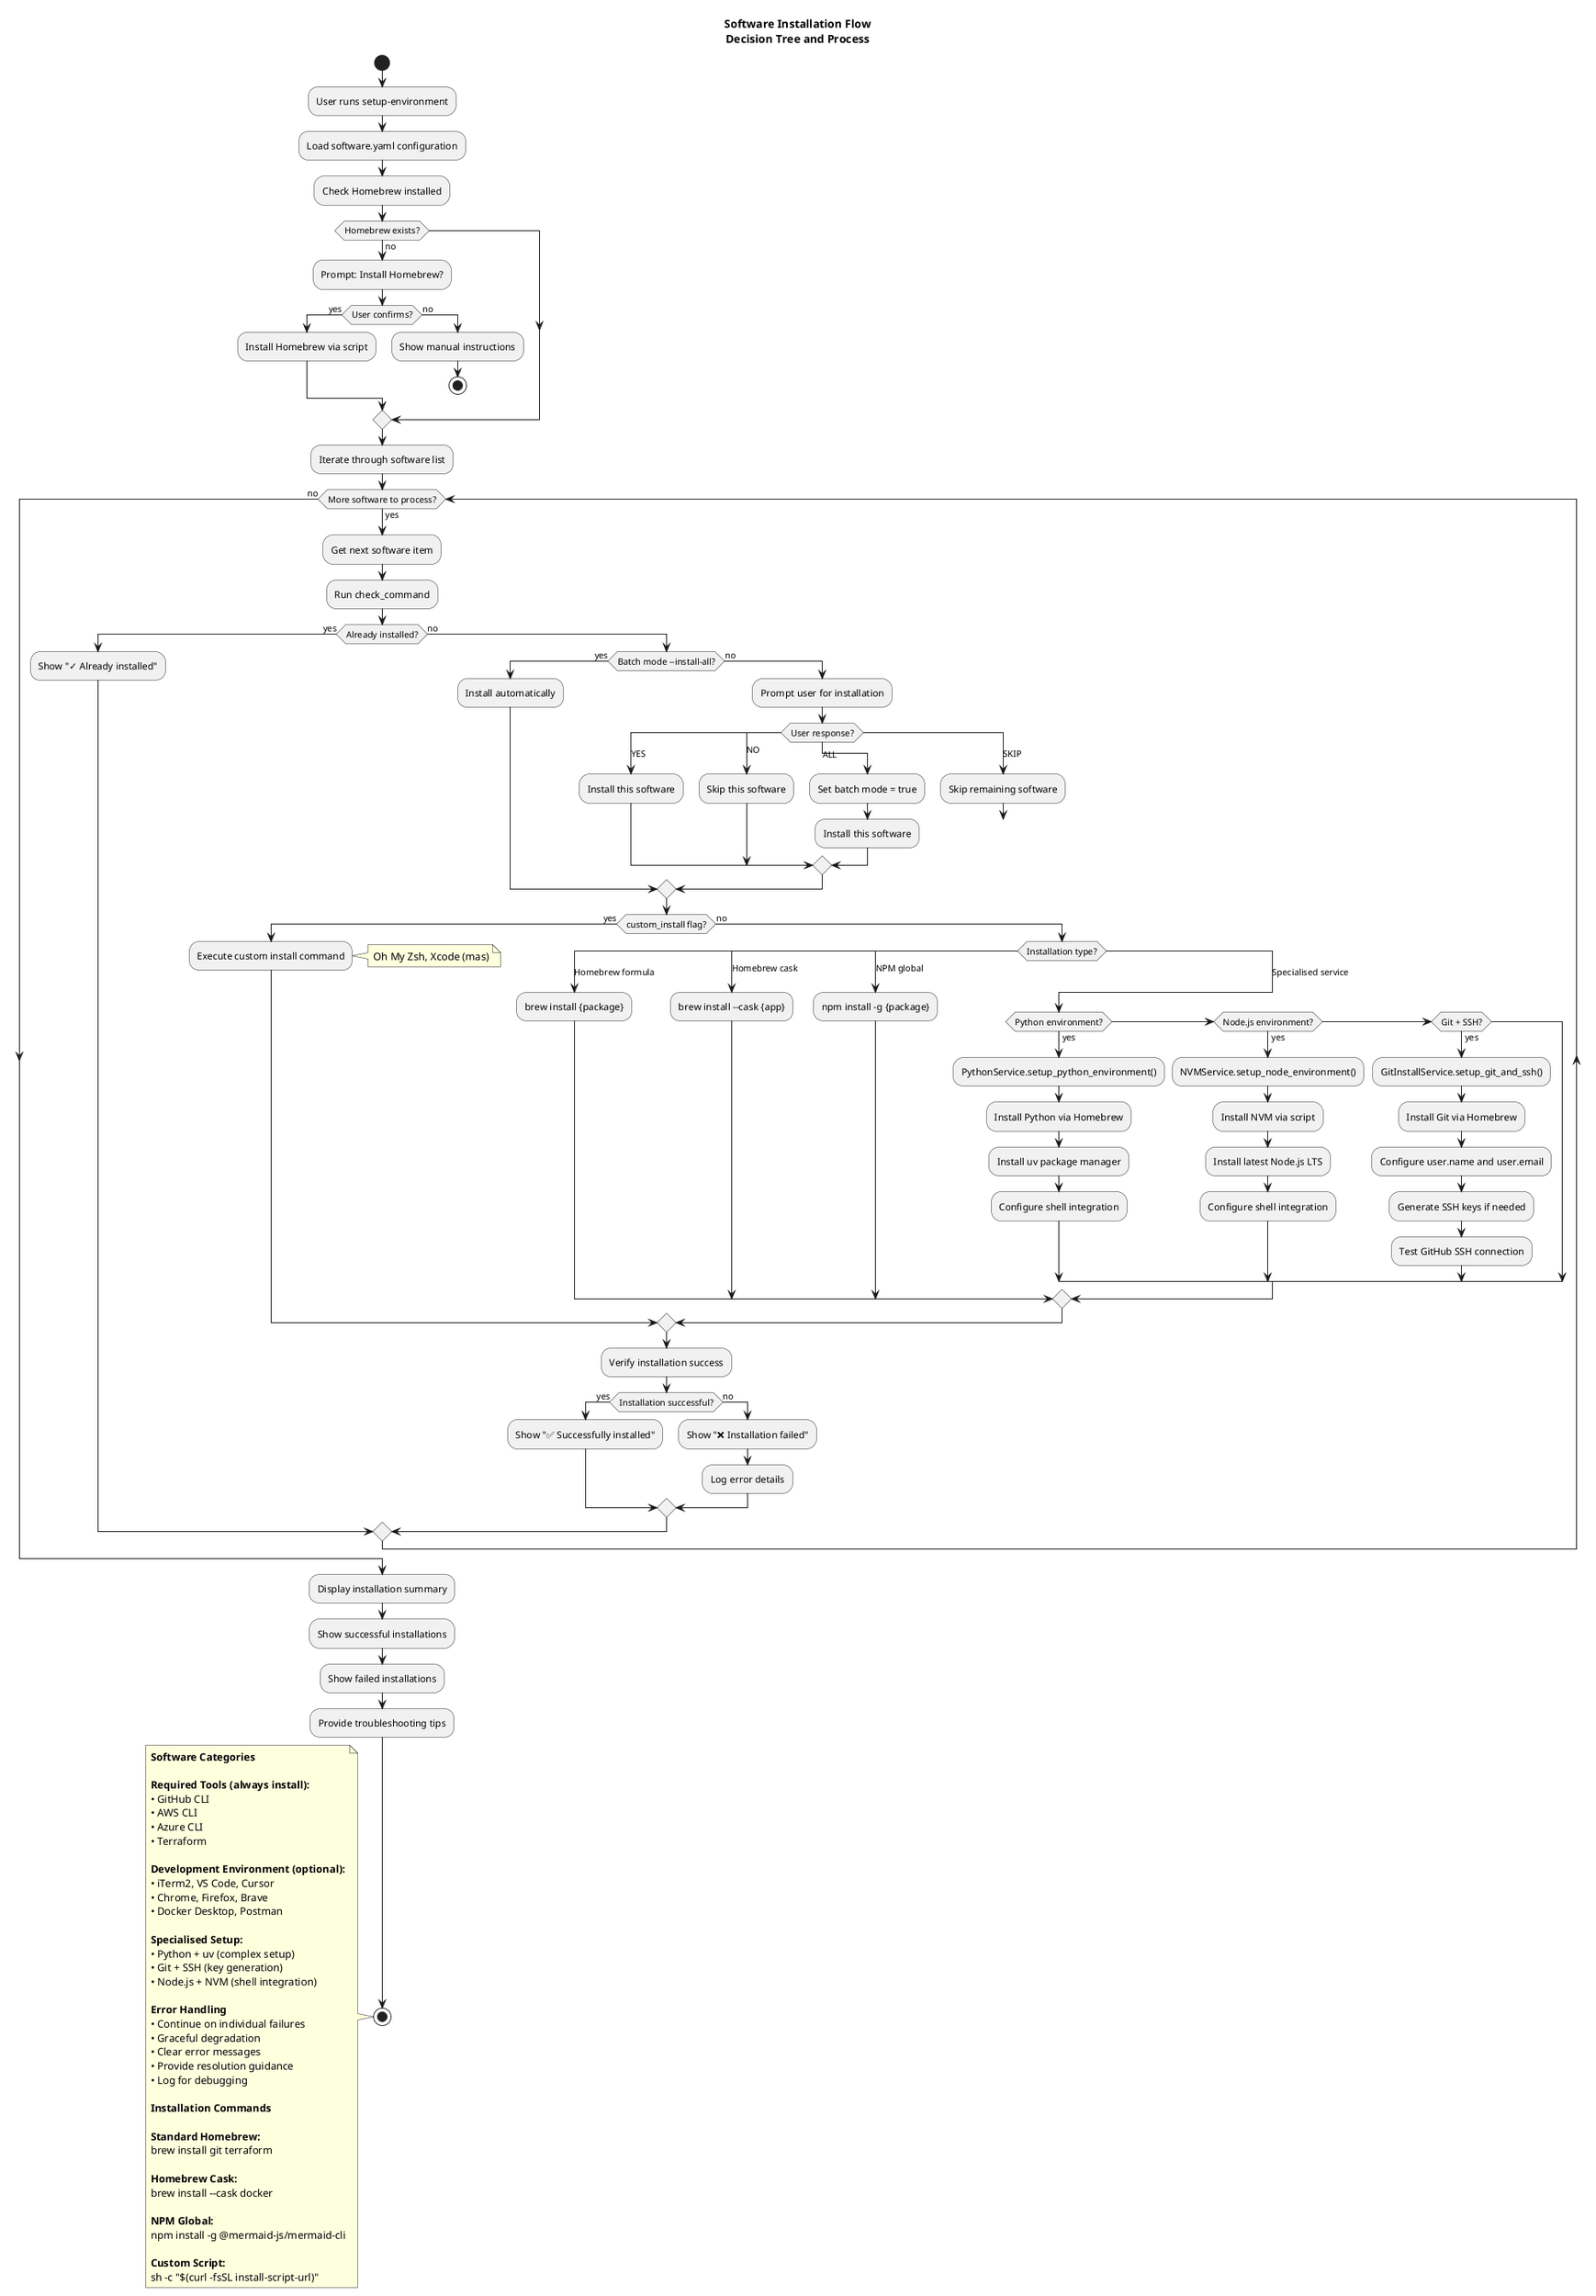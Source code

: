 @startuml software-installation-flow

title Software Installation Flow\nDecision Tree and Process

start

:User runs setup-environment;

:Load software.yaml configuration;

:Check Homebrew installed;
if (Homebrew exists?) then (no)
    :Prompt: Install Homebrew?;
    if (User confirms?) then (yes)
        :Install Homebrew via script;
    else (no)
        :Show manual instructions;
        stop
    endif
endif

:Iterate through software list;

while (More software to process?) is (yes)
    :Get next software item;
    
    :Run check_command;
    if (Already installed?) then (yes)
        :Show "✓ Already installed";
    else (no)
        if (Batch mode --install-all?) then (yes)
            :Install automatically;
        else (no)
            :Prompt user for installation;
            switch (User response?)
            case (YES)
                :Install this software;
            case (NO)
                :Skip this software;
            case (ALL)
                :Set batch mode = true;
                :Install this software;
            case (SKIP)
                :Skip remaining software;
                break
            endswitch
        endif
        
        if (custom_install flag?) then (yes)
            :Execute custom install command;
            note right: Oh My Zsh, Xcode (mas)
        else (no)
            switch (Installation type?)
            case (Homebrew formula)
                :brew install {package};
            case (Homebrew cask)
                :brew install --cask {app};
            case (NPM global)
                :npm install -g {package};
            case (Specialised service)
                if (Python environment?) then (yes)
                    :PythonService.setup_python_environment();
                    :Install Python via Homebrew;
                    :Install uv package manager;
                    :Configure shell integration;
                elseif (Node.js environment?) then (yes)
                    :NVMService.setup_node_environment();
                    :Install NVM via script;
                    :Install latest Node.js LTS;
                    :Configure shell integration;
                elseif (Git + SSH?) then (yes)
                    :GitInstallService.setup_git_and_ssh();
                    :Install Git via Homebrew;
                    :Configure user.name and user.email;
                    :Generate SSH keys if needed;
                    :Test GitHub SSH connection;
                endif
            endswitch
        endif
        
        :Verify installation success;
        if (Installation successful?) then (yes)
            :Show "✅ Successfully installed";
        else (no)
            :Show "❌ Installation failed";
            :Log error details;
        endif
    endif
endwhile (no)

:Display installation summary;
:Show successful installations;
:Show failed installations;
:Provide troubleshooting tips;

stop

note left
    **Software Categories**
    
    **Required Tools (always install):**
    • GitHub CLI
    • AWS CLI  
    • Azure CLI
    • Terraform
    
    **Development Environment (optional):**
    • iTerm2, VS Code, Cursor
    • Chrome, Firefox, Brave
    • Docker Desktop, Postman
    
    **Specialised Setup:**
    • Python + uv (complex setup)
    • Git + SSH (key generation)
    • Node.js + NVM (shell integration)
    
    **Error Handling**
    • Continue on individual failures
    • Graceful degradation
    • Clear error messages
    • Provide resolution guidance
    • Log for debugging
    
    **Installation Commands**
    
    **Standard Homebrew:**
    brew install git terraform
    
    **Homebrew Cask:**
    brew install --cask docker
    
    **NPM Global:**
    npm install -g @mermaid-js/mermaid-cli
    
    **Custom Script:**
    sh -c "$(curl -fsSL install-script-url)"
end note

@enduml